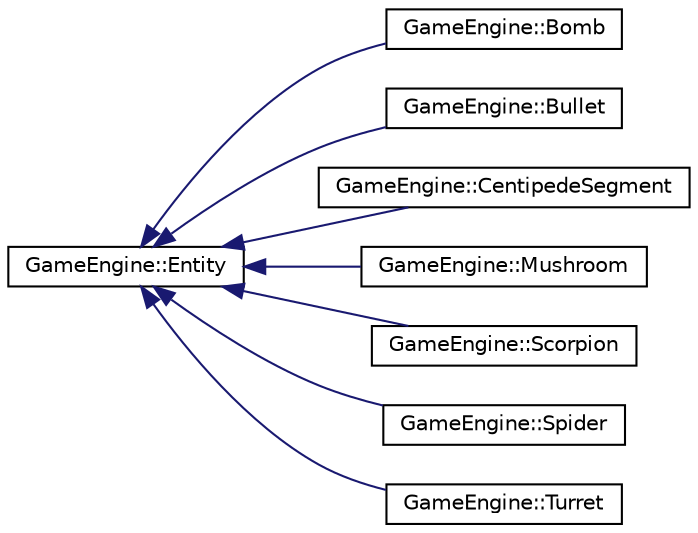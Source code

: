 digraph "Graphical Class Hierarchy"
{
  edge [fontname="Helvetica",fontsize="10",labelfontname="Helvetica",labelfontsize="10"];
  node [fontname="Helvetica",fontsize="10",shape=record];
  rankdir="LR";
  Node0 [label="GameEngine::Entity",height=0.2,width=0.4,color="black", fillcolor="white", style="filled",URL="$class_game_engine_1_1_entity.html"];
  Node0 -> Node1 [dir="back",color="midnightblue",fontsize="10",style="solid",fontname="Helvetica"];
  Node1 [label="GameEngine::Bomb",height=0.2,width=0.4,color="black", fillcolor="white", style="filled",URL="$class_game_engine_1_1_bomb.html"];
  Node0 -> Node2 [dir="back",color="midnightblue",fontsize="10",style="solid",fontname="Helvetica"];
  Node2 [label="GameEngine::Bullet",height=0.2,width=0.4,color="black", fillcolor="white", style="filled",URL="$class_game_engine_1_1_bullet.html"];
  Node0 -> Node3 [dir="back",color="midnightblue",fontsize="10",style="solid",fontname="Helvetica"];
  Node3 [label="GameEngine::CentipedeSegment",height=0.2,width=0.4,color="black", fillcolor="white", style="filled",URL="$class_game_engine_1_1_centipede_segment.html"];
  Node0 -> Node4 [dir="back",color="midnightblue",fontsize="10",style="solid",fontname="Helvetica"];
  Node4 [label="GameEngine::Mushroom",height=0.2,width=0.4,color="black", fillcolor="white", style="filled",URL="$class_game_engine_1_1_mushroom.html"];
  Node0 -> Node5 [dir="back",color="midnightblue",fontsize="10",style="solid",fontname="Helvetica"];
  Node5 [label="GameEngine::Scorpion",height=0.2,width=0.4,color="black", fillcolor="white", style="filled",URL="$class_game_engine_1_1_scorpion.html"];
  Node0 -> Node6 [dir="back",color="midnightblue",fontsize="10",style="solid",fontname="Helvetica"];
  Node6 [label="GameEngine::Spider",height=0.2,width=0.4,color="black", fillcolor="white", style="filled",URL="$class_game_engine_1_1_spider.html"];
  Node0 -> Node7 [dir="back",color="midnightblue",fontsize="10",style="solid",fontname="Helvetica"];
  Node7 [label="GameEngine::Turret",height=0.2,width=0.4,color="black", fillcolor="white", style="filled",URL="$class_game_engine_1_1_turret.html"];
}
